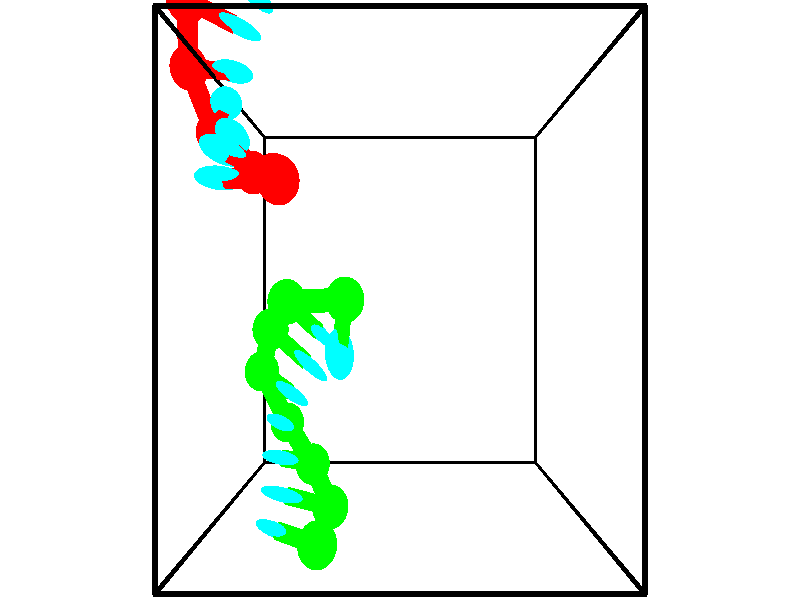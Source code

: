 // switches for output
#declare DRAW_BASES = 1; // possible values are 0, 1; only relevant for DNA ribbons
#declare DRAW_BASES_TYPE = 3; // possible values are 1, 2, 3; only relevant for DNA ribbons
#declare DRAW_FOG = 0; // set to 1 to enable fog

#include "colors.inc"

#include "transforms.inc"
background { rgb <1, 1, 1>}

#default {
   normal{
       ripples 0.25
       frequency 0.20
       turbulence 0.2
       lambda 5
   }
	finish {
		phong 0.1
		phong_size 40.
	}
}

// original window dimensions: 1024x640


// camera settings

camera {
	sky <-0, 1, 0>
	up <-0, 1, 0>
	right 1.6 * <1, 0, 0>
	location <2.5, 2.5, 11.1562>
	look_at <2.5, 2.5, 2.5>
	direction <0, 0, -8.6562>
	angle 67.0682
}


# declare cpy_camera_pos = <2.5, 2.5, 11.1562>;
# if (DRAW_FOG = 1)
fog {
	fog_type 2
	up vnormalize(cpy_camera_pos)
	color rgbt<1,1,1,0.3>
	distance 1e-5
	fog_alt 3e-3
	fog_offset 4
}
# end


// LIGHTS

# declare lum = 6;
global_settings {
	ambient_light rgb lum * <0.05, 0.05, 0.05>
	max_trace_level 15
}# declare cpy_direct_light_amount = 0.25;
light_source
{	1000 * <-1, -1, 1>,
	rgb lum * cpy_direct_light_amount
	parallel
}

light_source
{	1000 * <1, 1, -1>,
	rgb lum * cpy_direct_light_amount
	parallel
}

// strand 0

// nucleotide -1

// particle -1
sphere {
	<1.049766, 3.690677, 3.965410> 0.250000
	pigment { color rgbt <1,0,0,0> }
	no_shadow
}
cylinder {
	<0.649952, 3.702293, 3.961662>,  <0.410064, 3.709263, 3.959413>, 0.100000
	pigment { color rgbt <1,0,0,0> }
	no_shadow
}
cylinder {
	<0.649952, 3.702293, 3.961662>,  <1.049766, 3.690677, 3.965410>, 0.100000
	pigment { color rgbt <1,0,0,0> }
	no_shadow
}

// particle -1
sphere {
	<0.649952, 3.702293, 3.961662> 0.100000
	pigment { color rgbt <1,0,0,0> }
	no_shadow
}
sphere {
	0, 1
	scale<0.080000,0.200000,0.300000>
	matrix <0.030486, 0.936773, -0.348606,
		-0.001346, -0.348730, -0.937222,
		-0.999534, 0.029041, -0.009370,
		0.350092, 3.711006, 3.958851>
	pigment { color rgbt <0,1,1,0> }
	no_shadow
}
cylinder {
	<0.869110, 3.835811, 3.332417>,  <1.049766, 3.690677, 3.965410>, 0.130000
	pigment { color rgbt <1,0,0,0> }
	no_shadow
}

// nucleotide -1

// particle -1
sphere {
	<0.869110, 3.835811, 3.332417> 0.250000
	pigment { color rgbt <1,0,0,0> }
	no_shadow
}
cylinder {
	<0.554848, 3.948593, 3.552689>,  <0.366290, 4.016263, 3.684852>, 0.100000
	pigment { color rgbt <1,0,0,0> }
	no_shadow
}
cylinder {
	<0.554848, 3.948593, 3.552689>,  <0.869110, 3.835811, 3.332417>, 0.100000
	pigment { color rgbt <1,0,0,0> }
	no_shadow
}

// particle -1
sphere {
	<0.554848, 3.948593, 3.552689> 0.100000
	pigment { color rgbt <1,0,0,0> }
	no_shadow
}
sphere {
	0, 1
	scale<0.080000,0.200000,0.300000>
	matrix <-0.010550, 0.883874, -0.467607,
		-0.618575, -0.373187, -0.691446,
		-0.785655, 0.281955, 0.550679,
		0.319151, 4.033180, 3.717892>
	pigment { color rgbt <0,1,1,0> }
	no_shadow
}
cylinder {
	<0.443475, 3.983228, 2.713657>,  <0.869110, 3.835811, 3.332417>, 0.130000
	pigment { color rgbt <1,0,0,0> }
	no_shadow
}

// nucleotide -1

// particle -1
sphere {
	<0.443475, 3.983228, 2.713657> 0.250000
	pigment { color rgbt <1,0,0,0> }
	no_shadow
}
cylinder {
	<0.380970, 4.144012, 3.074547>,  <0.343467, 4.240483, 3.291081>, 0.100000
	pigment { color rgbt <1,0,0,0> }
	no_shadow
}
cylinder {
	<0.380970, 4.144012, 3.074547>,  <0.443475, 3.983228, 2.713657>, 0.100000
	pigment { color rgbt <1,0,0,0> }
	no_shadow
}

// particle -1
sphere {
	<0.380970, 4.144012, 3.074547> 0.100000
	pigment { color rgbt <1,0,0,0> }
	no_shadow
}
sphere {
	0, 1
	scale<0.080000,0.200000,0.300000>
	matrix <-0.032377, 0.910871, -0.411420,
		-0.987185, -0.093501, -0.129321,
		-0.156263, 0.401960, 0.902225,
		0.334091, 4.264600, 3.345214>
	pigment { color rgbt <0,1,1,0> }
	no_shadow
}
cylinder {
	<-0.118908, 4.458961, 2.636020>,  <0.443475, 3.983228, 2.713657>, 0.130000
	pigment { color rgbt <1,0,0,0> }
	no_shadow
}

// nucleotide -1

// particle -1
sphere {
	<-0.118908, 4.458961, 2.636020> 0.250000
	pigment { color rgbt <1,0,0,0> }
	no_shadow
}
cylinder {
	<0.071880, 4.569824, 2.969650>,  <0.186353, 4.636342, 3.169828>, 0.100000
	pigment { color rgbt <1,0,0,0> }
	no_shadow
}
cylinder {
	<0.071880, 4.569824, 2.969650>,  <-0.118908, 4.458961, 2.636020>, 0.100000
	pigment { color rgbt <1,0,0,0> }
	no_shadow
}

// particle -1
sphere {
	<0.071880, 4.569824, 2.969650> 0.100000
	pigment { color rgbt <1,0,0,0> }
	no_shadow
}
sphere {
	0, 1
	scale<0.080000,0.200000,0.300000>
	matrix <0.132056, 0.915608, -0.379768,
		-0.868942, 0.291283, 0.400118,
		0.476971, 0.277158, 0.834076,
		0.214972, 4.652972, 3.219873>
	pigment { color rgbt <0,1,1,0> }
	no_shadow
}
cylinder {
	<-0.403817, 5.158386, 2.852826>,  <-0.118908, 4.458961, 2.636020>, 0.130000
	pigment { color rgbt <1,0,0,0> }
	no_shadow
}

// nucleotide -1

// particle -1
sphere {
	<-0.403817, 5.158386, 2.852826> 0.250000
	pigment { color rgbt <1,0,0,0> }
	no_shadow
}
cylinder {
	<-0.026920, 5.097580, 2.972206>,  <0.199218, 5.061096, 3.043834>, 0.100000
	pigment { color rgbt <1,0,0,0> }
	no_shadow
}
cylinder {
	<-0.026920, 5.097580, 2.972206>,  <-0.403817, 5.158386, 2.852826>, 0.100000
	pigment { color rgbt <1,0,0,0> }
	no_shadow
}

// particle -1
sphere {
	<-0.026920, 5.097580, 2.972206> 0.100000
	pigment { color rgbt <1,0,0,0> }
	no_shadow
}
sphere {
	0, 1
	scale<0.080000,0.200000,0.300000>
	matrix <0.226533, 0.945587, -0.233556,
		-0.246706, 0.287675, 0.925408,
		0.942241, -0.152016, 0.298450,
		0.255752, 5.051975, 3.061741>
	pigment { color rgbt <0,1,1,0> }
	no_shadow
}
cylinder {
	<-0.250499, 5.723354, 3.390182>,  <-0.403817, 5.158386, 2.852826>, 0.130000
	pigment { color rgbt <1,0,0,0> }
	no_shadow
}

// nucleotide -1

// particle -1
sphere {
	<-0.250499, 5.723354, 3.390182> 0.250000
	pigment { color rgbt <1,0,0,0> }
	no_shadow
}
cylinder {
	<0.115532, 5.586754, 3.304382>,  <0.335151, 5.504794, 3.252902>, 0.100000
	pigment { color rgbt <1,0,0,0> }
	no_shadow
}
cylinder {
	<0.115532, 5.586754, 3.304382>,  <-0.250499, 5.723354, 3.390182>, 0.100000
	pigment { color rgbt <1,0,0,0> }
	no_shadow
}

// particle -1
sphere {
	<0.115532, 5.586754, 3.304382> 0.100000
	pigment { color rgbt <1,0,0,0> }
	no_shadow
}
sphere {
	0, 1
	scale<0.080000,0.200000,0.300000>
	matrix <0.349872, 0.936797, 0.001133,
		0.200556, -0.076084, 0.976724,
		0.915078, -0.341501, -0.214500,
		0.390055, 5.484303, 3.240032>
	pigment { color rgbt <0,1,1,0> }
	no_shadow
}
cylinder {
	<0.276703, 6.014338, 3.864190>,  <-0.250499, 5.723354, 3.390182>, 0.130000
	pigment { color rgbt <1,0,0,0> }
	no_shadow
}

// nucleotide -1

// particle -1
sphere {
	<0.276703, 6.014338, 3.864190> 0.250000
	pigment { color rgbt <1,0,0,0> }
	no_shadow
}
cylinder {
	<0.467613, 5.898933, 3.532173>,  <0.582159, 5.829691, 3.332963>, 0.100000
	pigment { color rgbt <1,0,0,0> }
	no_shadow
}
cylinder {
	<0.467613, 5.898933, 3.532173>,  <0.276703, 6.014338, 3.864190>, 0.100000
	pigment { color rgbt <1,0,0,0> }
	no_shadow
}

// particle -1
sphere {
	<0.467613, 5.898933, 3.532173> 0.100000
	pigment { color rgbt <1,0,0,0> }
	no_shadow
}
sphere {
	0, 1
	scale<0.080000,0.200000,0.300000>
	matrix <0.427471, 0.901502, -0.067552,
		0.767774, -0.322578, 0.553594,
		0.477276, -0.288510, -0.830042,
		0.610796, 5.812380, 3.283160>
	pigment { color rgbt <0,1,1,0> }
	no_shadow
}
cylinder {
	<0.997671, 6.141927, 3.976037>,  <0.276703, 6.014338, 3.864190>, 0.130000
	pigment { color rgbt <1,0,0,0> }
	no_shadow
}

// nucleotide -1

// particle -1
sphere {
	<0.997671, 6.141927, 3.976037> 0.250000
	pigment { color rgbt <1,0,0,0> }
	no_shadow
}
cylinder {
	<0.935661, 6.127022, 3.581154>,  <0.898456, 6.118079, 3.344224>, 0.100000
	pigment { color rgbt <1,0,0,0> }
	no_shadow
}
cylinder {
	<0.935661, 6.127022, 3.581154>,  <0.997671, 6.141927, 3.976037>, 0.100000
	pigment { color rgbt <1,0,0,0> }
	no_shadow
}

// particle -1
sphere {
	<0.935661, 6.127022, 3.581154> 0.100000
	pigment { color rgbt <1,0,0,0> }
	no_shadow
}
sphere {
	0, 1
	scale<0.080000,0.200000,0.300000>
	matrix <0.572987, 0.810646, -0.120576,
		0.804769, -0.584349, -0.104320,
		-0.155025, -0.037262, -0.987208,
		0.889154, 6.115843, 3.284992>
	pigment { color rgbt <0,1,1,0> }
	no_shadow
}
// strand 1

// nucleotide -1

// particle -1
sphere {
	<1.788313, 2.502524, 3.359024> 0.250000
	pigment { color rgbt <0,1,0,0> }
	no_shadow
}
cylinder {
	<1.774260, 2.189865, 3.608116>,  <1.765828, 2.002270, 3.757572>, 0.100000
	pigment { color rgbt <0,1,0,0> }
	no_shadow
}
cylinder {
	<1.774260, 2.189865, 3.608116>,  <1.788313, 2.502524, 3.359024>, 0.100000
	pigment { color rgbt <0,1,0,0> }
	no_shadow
}

// particle -1
sphere {
	<1.774260, 2.189865, 3.608116> 0.100000
	pigment { color rgbt <0,1,0,0> }
	no_shadow
}
sphere {
	0, 1
	scale<0.080000,0.200000,0.300000>
	matrix <-0.596057, -0.483766, -0.640848,
		0.802173, -0.393699, -0.448910,
		-0.035134, -0.781647, 0.622731,
		1.763719, 1.955371, 3.794935>
	pigment { color rgbt <0,1,1,0> }
	no_shadow
}
cylinder {
	<1.011466, 2.479526, 3.216390>,  <1.788313, 2.502524, 3.359024>, 0.130000
	pigment { color rgbt <0,1,0,0> }
	no_shadow
}

// nucleotide -1

// particle -1
sphere {
	<1.011466, 2.479526, 3.216390> 0.250000
	pigment { color rgbt <0,1,0,0> }
	no_shadow
}
cylinder {
	<1.230507, 2.268837, 2.956329>,  <1.361932, 2.142424, 2.800293>, 0.100000
	pigment { color rgbt <0,1,0,0> }
	no_shadow
}
cylinder {
	<1.230507, 2.268837, 2.956329>,  <1.011466, 2.479526, 3.216390>, 0.100000
	pigment { color rgbt <0,1,0,0> }
	no_shadow
}

// particle -1
sphere {
	<1.230507, 2.268837, 2.956329> 0.100000
	pigment { color rgbt <0,1,0,0> }
	no_shadow
}
sphere {
	0, 1
	scale<0.080000,0.200000,0.300000>
	matrix <-0.643170, -0.761983, 0.075599,
		-0.535223, 0.376759, -0.756035,
		0.547603, -0.526721, -0.650150,
		1.394788, 2.110821, 2.761284>
	pigment { color rgbt <0,1,1,0> }
	no_shadow
}
cylinder {
	<0.671410, 2.153150, 2.623671>,  <1.011466, 2.479526, 3.216390>, 0.130000
	pigment { color rgbt <0,1,0,0> }
	no_shadow
}

// nucleotide -1

// particle -1
sphere {
	<0.671410, 2.153150, 2.623671> 0.250000
	pigment { color rgbt <0,1,0,0> }
	no_shadow
}
cylinder {
	<0.992476, 1.915672, 2.646500>,  <1.185115, 1.773186, 2.660197>, 0.100000
	pigment { color rgbt <0,1,0,0> }
	no_shadow
}
cylinder {
	<0.992476, 1.915672, 2.646500>,  <0.671410, 2.153150, 2.623671>, 0.100000
	pigment { color rgbt <0,1,0,0> }
	no_shadow
}

// particle -1
sphere {
	<0.992476, 1.915672, 2.646500> 0.100000
	pigment { color rgbt <0,1,0,0> }
	no_shadow
}
sphere {
	0, 1
	scale<0.080000,0.200000,0.300000>
	matrix <-0.593351, -0.785143, 0.177438,
		-0.060535, -0.176286, -0.982476,
		0.802664, -0.593694, 0.057071,
		1.233275, 1.737564, 2.663621>
	pigment { color rgbt <0,1,1,0> }
	no_shadow
}
cylinder {
	<0.439394, 1.614212, 2.144195>,  <0.671410, 2.153150, 2.623671>, 0.130000
	pigment { color rgbt <0,1,0,0> }
	no_shadow
}

// nucleotide -1

// particle -1
sphere {
	<0.439394, 1.614212, 2.144195> 0.250000
	pigment { color rgbt <0,1,0,0> }
	no_shadow
}
cylinder {
	<0.735323, 1.487564, 2.381653>,  <0.912880, 1.411576, 2.524128>, 0.100000
	pigment { color rgbt <0,1,0,0> }
	no_shadow
}
cylinder {
	<0.735323, 1.487564, 2.381653>,  <0.439394, 1.614212, 2.144195>, 0.100000
	pigment { color rgbt <0,1,0,0> }
	no_shadow
}

// particle -1
sphere {
	<0.735323, 1.487564, 2.381653> 0.100000
	pigment { color rgbt <0,1,0,0> }
	no_shadow
}
sphere {
	0, 1
	scale<0.080000,0.200000,0.300000>
	matrix <-0.484363, -0.863047, 0.143327,
		0.466964, -0.393577, -0.791860,
		0.739822, -0.316619, 0.593646,
		0.957270, 1.392578, 2.559747>
	pigment { color rgbt <0,1,1,0> }
	no_shadow
}
cylinder {
	<0.783631, 0.945810, 1.960446>,  <0.439394, 1.614212, 2.144195>, 0.130000
	pigment { color rgbt <0,1,0,0> }
	no_shadow
}

// nucleotide -1

// particle -1
sphere {
	<0.783631, 0.945810, 1.960446> 0.250000
	pigment { color rgbt <0,1,0,0> }
	no_shadow
}
cylinder {
	<0.801514, 1.012650, 2.354416>,  <0.812243, 1.052753, 2.590798>, 0.100000
	pigment { color rgbt <0,1,0,0> }
	no_shadow
}
cylinder {
	<0.801514, 1.012650, 2.354416>,  <0.783631, 0.945810, 1.960446>, 0.100000
	pigment { color rgbt <0,1,0,0> }
	no_shadow
}

// particle -1
sphere {
	<0.801514, 1.012650, 2.354416> 0.100000
	pigment { color rgbt <0,1,0,0> }
	no_shadow
}
sphere {
	0, 1
	scale<0.080000,0.200000,0.300000>
	matrix <-0.350938, -0.920449, 0.172090,
		0.935331, -0.353342, 0.017492,
		0.044706, 0.167099, 0.984926,
		0.814926, 1.062779, 2.649894>
	pigment { color rgbt <0,1,1,0> }
	no_shadow
}
cylinder {
	<1.206133, 0.470719, 2.195794>,  <0.783631, 0.945810, 1.960446>, 0.130000
	pigment { color rgbt <0,1,0,0> }
	no_shadow
}

// nucleotide -1

// particle -1
sphere {
	<1.206133, 0.470719, 2.195794> 0.250000
	pigment { color rgbt <0,1,0,0> }
	no_shadow
}
cylinder {
	<0.996616, 0.585739, 2.516533>,  <0.870906, 0.654751, 2.708976>, 0.100000
	pigment { color rgbt <0,1,0,0> }
	no_shadow
}
cylinder {
	<0.996616, 0.585739, 2.516533>,  <1.206133, 0.470719, 2.195794>, 0.100000
	pigment { color rgbt <0,1,0,0> }
	no_shadow
}

// particle -1
sphere {
	<0.996616, 0.585739, 2.516533> 0.100000
	pigment { color rgbt <0,1,0,0> }
	no_shadow
}
sphere {
	0, 1
	scale<0.080000,0.200000,0.300000>
	matrix <-0.130739, -0.957288, 0.257889,
		0.841754, 0.030248, 0.539013,
		-0.523792, 0.287549, 0.801847,
		0.839479, 0.672004, 2.757087>
	pigment { color rgbt <0,1,1,0> }
	no_shadow
}
cylinder {
	<1.529625, 0.096946, 2.741473>,  <1.206133, 0.470719, 2.195794>, 0.130000
	pigment { color rgbt <0,1,0,0> }
	no_shadow
}

// nucleotide -1

// particle -1
sphere {
	<1.529625, 0.096946, 2.741473> 0.250000
	pigment { color rgbt <0,1,0,0> }
	no_shadow
}
cylinder {
	<1.176083, 0.216141, 2.885696>,  <0.963957, 0.287658, 2.972230>, 0.100000
	pigment { color rgbt <0,1,0,0> }
	no_shadow
}
cylinder {
	<1.176083, 0.216141, 2.885696>,  <1.529625, 0.096946, 2.741473>, 0.100000
	pigment { color rgbt <0,1,0,0> }
	no_shadow
}

// particle -1
sphere {
	<1.176083, 0.216141, 2.885696> 0.100000
	pigment { color rgbt <0,1,0,0> }
	no_shadow
}
sphere {
	0, 1
	scale<0.080000,0.200000,0.300000>
	matrix <-0.182621, -0.929476, 0.320504,
		0.430637, 0.217434, 0.875942,
		-0.883856, 0.297987, 0.360559,
		0.910926, 0.305537, 2.993864>
	pigment { color rgbt <0,1,1,0> }
	no_shadow
}
cylinder {
	<1.456368, -0.073711, 3.548055>,  <1.529625, 0.096946, 2.741473>, 0.130000
	pigment { color rgbt <0,1,0,0> }
	no_shadow
}

// nucleotide -1

// particle -1
sphere {
	<1.456368, -0.073711, 3.548055> 0.250000
	pigment { color rgbt <0,1,0,0> }
	no_shadow
}
cylinder {
	<1.109785, -0.045654, 3.350334>,  <0.901836, -0.028821, 3.231702>, 0.100000
	pigment { color rgbt <0,1,0,0> }
	no_shadow
}
cylinder {
	<1.109785, -0.045654, 3.350334>,  <1.456368, -0.073711, 3.548055>, 0.100000
	pigment { color rgbt <0,1,0,0> }
	no_shadow
}

// particle -1
sphere {
	<1.109785, -0.045654, 3.350334> 0.100000
	pigment { color rgbt <0,1,0,0> }
	no_shadow
}
sphere {
	0, 1
	scale<0.080000,0.200000,0.300000>
	matrix <-0.310459, -0.851068, 0.423436,
		-0.390984, 0.520349, 0.759189,
		-0.866456, 0.070141, -0.494301,
		0.849848, -0.024612, 3.202044>
	pigment { color rgbt <0,1,1,0> }
	no_shadow
}
// box output
cylinder {
	<0.000000, 0.000000, 0.000000>,  <5.000000, 0.000000, 0.000000>, 0.025000
	pigment { color rgbt <0,0,0,0> }
	no_shadow
}
cylinder {
	<0.000000, 0.000000, 0.000000>,  <0.000000, 5.000000, 0.000000>, 0.025000
	pigment { color rgbt <0,0,0,0> }
	no_shadow
}
cylinder {
	<0.000000, 0.000000, 0.000000>,  <0.000000, 0.000000, 5.000000>, 0.025000
	pigment { color rgbt <0,0,0,0> }
	no_shadow
}
cylinder {
	<5.000000, 5.000000, 5.000000>,  <0.000000, 5.000000, 5.000000>, 0.025000
	pigment { color rgbt <0,0,0,0> }
	no_shadow
}
cylinder {
	<5.000000, 5.000000, 5.000000>,  <5.000000, 0.000000, 5.000000>, 0.025000
	pigment { color rgbt <0,0,0,0> }
	no_shadow
}
cylinder {
	<5.000000, 5.000000, 5.000000>,  <5.000000, 5.000000, 0.000000>, 0.025000
	pigment { color rgbt <0,0,0,0> }
	no_shadow
}
cylinder {
	<0.000000, 0.000000, 5.000000>,  <0.000000, 5.000000, 5.000000>, 0.025000
	pigment { color rgbt <0,0,0,0> }
	no_shadow
}
cylinder {
	<0.000000, 0.000000, 5.000000>,  <5.000000, 0.000000, 5.000000>, 0.025000
	pigment { color rgbt <0,0,0,0> }
	no_shadow
}
cylinder {
	<5.000000, 5.000000, 0.000000>,  <0.000000, 5.000000, 0.000000>, 0.025000
	pigment { color rgbt <0,0,0,0> }
	no_shadow
}
cylinder {
	<5.000000, 5.000000, 0.000000>,  <5.000000, 0.000000, 0.000000>, 0.025000
	pigment { color rgbt <0,0,0,0> }
	no_shadow
}
cylinder {
	<5.000000, 0.000000, 5.000000>,  <5.000000, 0.000000, 0.000000>, 0.025000
	pigment { color rgbt <0,0,0,0> }
	no_shadow
}
cylinder {
	<0.000000, 5.000000, 0.000000>,  <0.000000, 5.000000, 5.000000>, 0.025000
	pigment { color rgbt <0,0,0,0> }
	no_shadow
}
// end of box output
